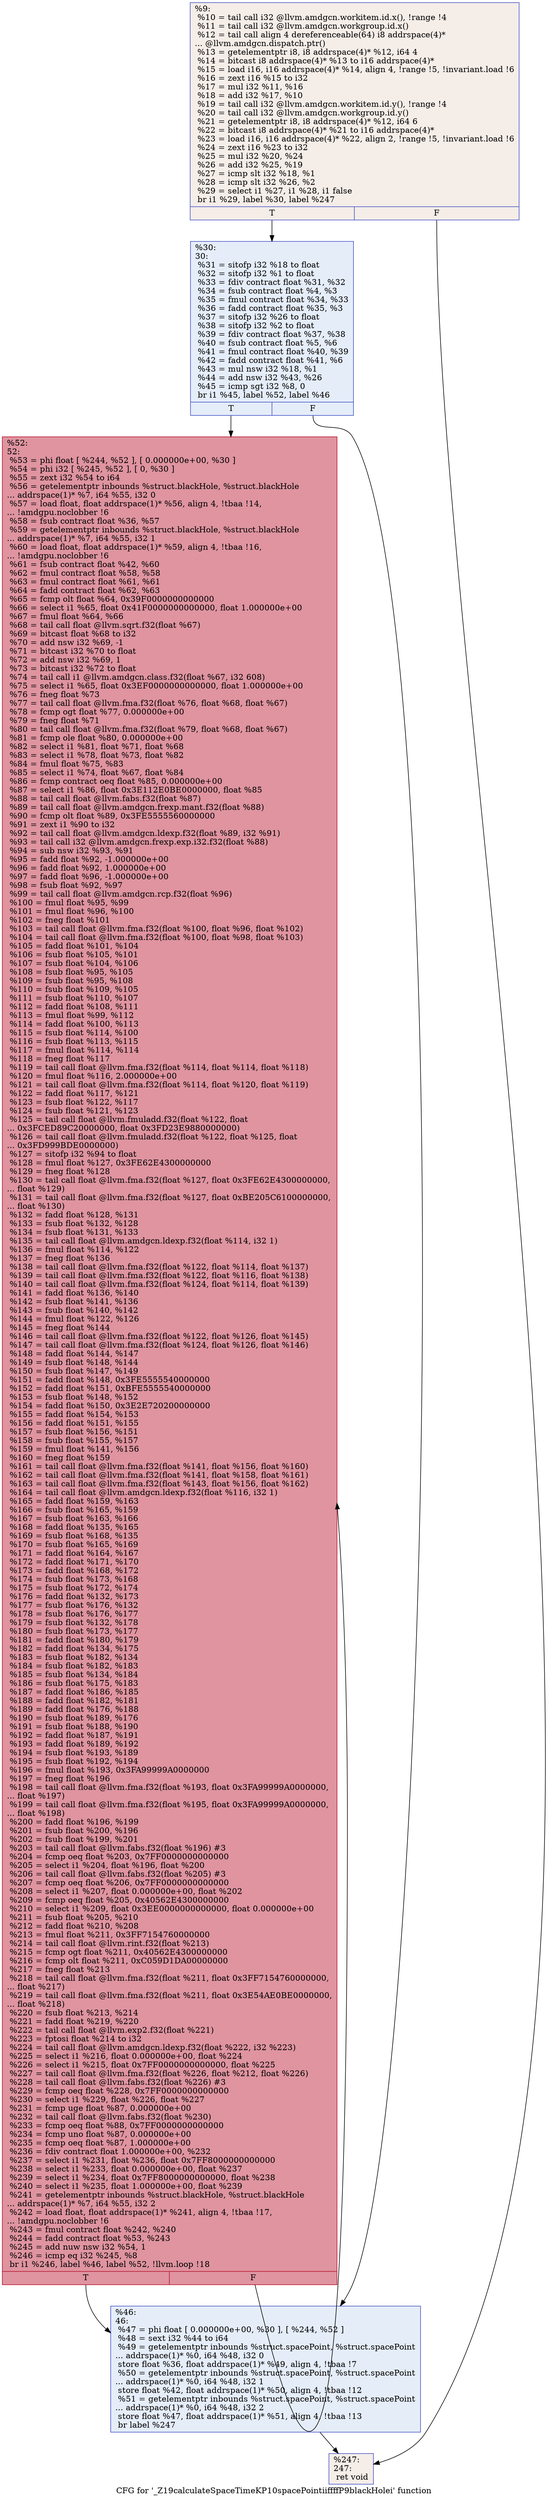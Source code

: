 digraph "CFG for '_Z19calculateSpaceTimeKP10spacePointiiffffP9blackHolei' function" {
	label="CFG for '_Z19calculateSpaceTimeKP10spacePointiiffffP9blackHolei' function";

	Node0x4af5970 [shape=record,color="#3d50c3ff", style=filled, fillcolor="#e8d6cc70",label="{%9:\l  %10 = tail call i32 @llvm.amdgcn.workitem.id.x(), !range !4\l  %11 = tail call i32 @llvm.amdgcn.workgroup.id.x()\l  %12 = tail call align 4 dereferenceable(64) i8 addrspace(4)*\l... @llvm.amdgcn.dispatch.ptr()\l  %13 = getelementptr i8, i8 addrspace(4)* %12, i64 4\l  %14 = bitcast i8 addrspace(4)* %13 to i16 addrspace(4)*\l  %15 = load i16, i16 addrspace(4)* %14, align 4, !range !5, !invariant.load !6\l  %16 = zext i16 %15 to i32\l  %17 = mul i32 %11, %16\l  %18 = add i32 %17, %10\l  %19 = tail call i32 @llvm.amdgcn.workitem.id.y(), !range !4\l  %20 = tail call i32 @llvm.amdgcn.workgroup.id.y()\l  %21 = getelementptr i8, i8 addrspace(4)* %12, i64 6\l  %22 = bitcast i8 addrspace(4)* %21 to i16 addrspace(4)*\l  %23 = load i16, i16 addrspace(4)* %22, align 2, !range !5, !invariant.load !6\l  %24 = zext i16 %23 to i32\l  %25 = mul i32 %20, %24\l  %26 = add i32 %25, %19\l  %27 = icmp slt i32 %18, %1\l  %28 = icmp slt i32 %26, %2\l  %29 = select i1 %27, i1 %28, i1 false\l  br i1 %29, label %30, label %247\l|{<s0>T|<s1>F}}"];
	Node0x4af5970:s0 -> Node0x4af9f10;
	Node0x4af5970:s1 -> Node0x4af9fa0;
	Node0x4af9f10 [shape=record,color="#3d50c3ff", style=filled, fillcolor="#c5d6f270",label="{%30:\l30:                                               \l  %31 = sitofp i32 %18 to float\l  %32 = sitofp i32 %1 to float\l  %33 = fdiv contract float %31, %32\l  %34 = fsub contract float %4, %3\l  %35 = fmul contract float %34, %33\l  %36 = fadd contract float %35, %3\l  %37 = sitofp i32 %26 to float\l  %38 = sitofp i32 %2 to float\l  %39 = fdiv contract float %37, %38\l  %40 = fsub contract float %5, %6\l  %41 = fmul contract float %40, %39\l  %42 = fadd contract float %41, %6\l  %43 = mul nsw i32 %18, %1\l  %44 = add nsw i32 %43, %26\l  %45 = icmp sgt i32 %8, 0\l  br i1 %45, label %52, label %46\l|{<s0>T|<s1>F}}"];
	Node0x4af9f10:s0 -> Node0x4afaa10;
	Node0x4af9f10:s1 -> Node0x4afaa60;
	Node0x4afaa60 [shape=record,color="#3d50c3ff", style=filled, fillcolor="#c5d6f270",label="{%46:\l46:                                               \l  %47 = phi float [ 0.000000e+00, %30 ], [ %244, %52 ]\l  %48 = sext i32 %44 to i64\l  %49 = getelementptr inbounds %struct.spacePoint, %struct.spacePoint\l... addrspace(1)* %0, i64 %48, i32 0\l  store float %36, float addrspace(1)* %49, align 4, !tbaa !7\l  %50 = getelementptr inbounds %struct.spacePoint, %struct.spacePoint\l... addrspace(1)* %0, i64 %48, i32 1\l  store float %42, float addrspace(1)* %50, align 4, !tbaa !12\l  %51 = getelementptr inbounds %struct.spacePoint, %struct.spacePoint\l... addrspace(1)* %0, i64 %48, i32 2\l  store float %47, float addrspace(1)* %51, align 4, !tbaa !13\l  br label %247\l}"];
	Node0x4afaa60 -> Node0x4af9fa0;
	Node0x4afaa10 [shape=record,color="#b70d28ff", style=filled, fillcolor="#b70d2870",label="{%52:\l52:                                               \l  %53 = phi float [ %244, %52 ], [ 0.000000e+00, %30 ]\l  %54 = phi i32 [ %245, %52 ], [ 0, %30 ]\l  %55 = zext i32 %54 to i64\l  %56 = getelementptr inbounds %struct.blackHole, %struct.blackHole\l... addrspace(1)* %7, i64 %55, i32 0\l  %57 = load float, float addrspace(1)* %56, align 4, !tbaa !14,\l... !amdgpu.noclobber !6\l  %58 = fsub contract float %36, %57\l  %59 = getelementptr inbounds %struct.blackHole, %struct.blackHole\l... addrspace(1)* %7, i64 %55, i32 1\l  %60 = load float, float addrspace(1)* %59, align 4, !tbaa !16,\l... !amdgpu.noclobber !6\l  %61 = fsub contract float %42, %60\l  %62 = fmul contract float %58, %58\l  %63 = fmul contract float %61, %61\l  %64 = fadd contract float %62, %63\l  %65 = fcmp olt float %64, 0x39F0000000000000\l  %66 = select i1 %65, float 0x41F0000000000000, float 1.000000e+00\l  %67 = fmul float %64, %66\l  %68 = tail call float @llvm.sqrt.f32(float %67)\l  %69 = bitcast float %68 to i32\l  %70 = add nsw i32 %69, -1\l  %71 = bitcast i32 %70 to float\l  %72 = add nsw i32 %69, 1\l  %73 = bitcast i32 %72 to float\l  %74 = tail call i1 @llvm.amdgcn.class.f32(float %67, i32 608)\l  %75 = select i1 %65, float 0x3EF0000000000000, float 1.000000e+00\l  %76 = fneg float %73\l  %77 = tail call float @llvm.fma.f32(float %76, float %68, float %67)\l  %78 = fcmp ogt float %77, 0.000000e+00\l  %79 = fneg float %71\l  %80 = tail call float @llvm.fma.f32(float %79, float %68, float %67)\l  %81 = fcmp ole float %80, 0.000000e+00\l  %82 = select i1 %81, float %71, float %68\l  %83 = select i1 %78, float %73, float %82\l  %84 = fmul float %75, %83\l  %85 = select i1 %74, float %67, float %84\l  %86 = fcmp contract oeq float %85, 0.000000e+00\l  %87 = select i1 %86, float 0x3E112E0BE0000000, float %85\l  %88 = tail call float @llvm.fabs.f32(float %87)\l  %89 = tail call float @llvm.amdgcn.frexp.mant.f32(float %88)\l  %90 = fcmp olt float %89, 0x3FE5555560000000\l  %91 = zext i1 %90 to i32\l  %92 = tail call float @llvm.amdgcn.ldexp.f32(float %89, i32 %91)\l  %93 = tail call i32 @llvm.amdgcn.frexp.exp.i32.f32(float %88)\l  %94 = sub nsw i32 %93, %91\l  %95 = fadd float %92, -1.000000e+00\l  %96 = fadd float %92, 1.000000e+00\l  %97 = fadd float %96, -1.000000e+00\l  %98 = fsub float %92, %97\l  %99 = tail call float @llvm.amdgcn.rcp.f32(float %96)\l  %100 = fmul float %95, %99\l  %101 = fmul float %96, %100\l  %102 = fneg float %101\l  %103 = tail call float @llvm.fma.f32(float %100, float %96, float %102)\l  %104 = tail call float @llvm.fma.f32(float %100, float %98, float %103)\l  %105 = fadd float %101, %104\l  %106 = fsub float %105, %101\l  %107 = fsub float %104, %106\l  %108 = fsub float %95, %105\l  %109 = fsub float %95, %108\l  %110 = fsub float %109, %105\l  %111 = fsub float %110, %107\l  %112 = fadd float %108, %111\l  %113 = fmul float %99, %112\l  %114 = fadd float %100, %113\l  %115 = fsub float %114, %100\l  %116 = fsub float %113, %115\l  %117 = fmul float %114, %114\l  %118 = fneg float %117\l  %119 = tail call float @llvm.fma.f32(float %114, float %114, float %118)\l  %120 = fmul float %116, 2.000000e+00\l  %121 = tail call float @llvm.fma.f32(float %114, float %120, float %119)\l  %122 = fadd float %117, %121\l  %123 = fsub float %122, %117\l  %124 = fsub float %121, %123\l  %125 = tail call float @llvm.fmuladd.f32(float %122, float\l... 0x3FCED89C20000000, float 0x3FD23E9880000000)\l  %126 = tail call float @llvm.fmuladd.f32(float %122, float %125, float\l... 0x3FD999BDE0000000)\l  %127 = sitofp i32 %94 to float\l  %128 = fmul float %127, 0x3FE62E4300000000\l  %129 = fneg float %128\l  %130 = tail call float @llvm.fma.f32(float %127, float 0x3FE62E4300000000,\l... float %129)\l  %131 = tail call float @llvm.fma.f32(float %127, float 0xBE205C6100000000,\l... float %130)\l  %132 = fadd float %128, %131\l  %133 = fsub float %132, %128\l  %134 = fsub float %131, %133\l  %135 = tail call float @llvm.amdgcn.ldexp.f32(float %114, i32 1)\l  %136 = fmul float %114, %122\l  %137 = fneg float %136\l  %138 = tail call float @llvm.fma.f32(float %122, float %114, float %137)\l  %139 = tail call float @llvm.fma.f32(float %122, float %116, float %138)\l  %140 = tail call float @llvm.fma.f32(float %124, float %114, float %139)\l  %141 = fadd float %136, %140\l  %142 = fsub float %141, %136\l  %143 = fsub float %140, %142\l  %144 = fmul float %122, %126\l  %145 = fneg float %144\l  %146 = tail call float @llvm.fma.f32(float %122, float %126, float %145)\l  %147 = tail call float @llvm.fma.f32(float %124, float %126, float %146)\l  %148 = fadd float %144, %147\l  %149 = fsub float %148, %144\l  %150 = fsub float %147, %149\l  %151 = fadd float %148, 0x3FE5555540000000\l  %152 = fadd float %151, 0xBFE5555540000000\l  %153 = fsub float %148, %152\l  %154 = fadd float %150, 0x3E2E720200000000\l  %155 = fadd float %154, %153\l  %156 = fadd float %151, %155\l  %157 = fsub float %156, %151\l  %158 = fsub float %155, %157\l  %159 = fmul float %141, %156\l  %160 = fneg float %159\l  %161 = tail call float @llvm.fma.f32(float %141, float %156, float %160)\l  %162 = tail call float @llvm.fma.f32(float %141, float %158, float %161)\l  %163 = tail call float @llvm.fma.f32(float %143, float %156, float %162)\l  %164 = tail call float @llvm.amdgcn.ldexp.f32(float %116, i32 1)\l  %165 = fadd float %159, %163\l  %166 = fsub float %165, %159\l  %167 = fsub float %163, %166\l  %168 = fadd float %135, %165\l  %169 = fsub float %168, %135\l  %170 = fsub float %165, %169\l  %171 = fadd float %164, %167\l  %172 = fadd float %171, %170\l  %173 = fadd float %168, %172\l  %174 = fsub float %173, %168\l  %175 = fsub float %172, %174\l  %176 = fadd float %132, %173\l  %177 = fsub float %176, %132\l  %178 = fsub float %176, %177\l  %179 = fsub float %132, %178\l  %180 = fsub float %173, %177\l  %181 = fadd float %180, %179\l  %182 = fadd float %134, %175\l  %183 = fsub float %182, %134\l  %184 = fsub float %182, %183\l  %185 = fsub float %134, %184\l  %186 = fsub float %175, %183\l  %187 = fadd float %186, %185\l  %188 = fadd float %182, %181\l  %189 = fadd float %176, %188\l  %190 = fsub float %189, %176\l  %191 = fsub float %188, %190\l  %192 = fadd float %187, %191\l  %193 = fadd float %189, %192\l  %194 = fsub float %193, %189\l  %195 = fsub float %192, %194\l  %196 = fmul float %193, 0x3FA99999A0000000\l  %197 = fneg float %196\l  %198 = tail call float @llvm.fma.f32(float %193, float 0x3FA99999A0000000,\l... float %197)\l  %199 = tail call float @llvm.fma.f32(float %195, float 0x3FA99999A0000000,\l... float %198)\l  %200 = fadd float %196, %199\l  %201 = fsub float %200, %196\l  %202 = fsub float %199, %201\l  %203 = tail call float @llvm.fabs.f32(float %196) #3\l  %204 = fcmp oeq float %203, 0x7FF0000000000000\l  %205 = select i1 %204, float %196, float %200\l  %206 = tail call float @llvm.fabs.f32(float %205) #3\l  %207 = fcmp oeq float %206, 0x7FF0000000000000\l  %208 = select i1 %207, float 0.000000e+00, float %202\l  %209 = fcmp oeq float %205, 0x40562E4300000000\l  %210 = select i1 %209, float 0x3EE0000000000000, float 0.000000e+00\l  %211 = fsub float %205, %210\l  %212 = fadd float %210, %208\l  %213 = fmul float %211, 0x3FF7154760000000\l  %214 = tail call float @llvm.rint.f32(float %213)\l  %215 = fcmp ogt float %211, 0x40562E4300000000\l  %216 = fcmp olt float %211, 0xC059D1DA00000000\l  %217 = fneg float %213\l  %218 = tail call float @llvm.fma.f32(float %211, float 0x3FF7154760000000,\l... float %217)\l  %219 = tail call float @llvm.fma.f32(float %211, float 0x3E54AE0BE0000000,\l... float %218)\l  %220 = fsub float %213, %214\l  %221 = fadd float %219, %220\l  %222 = tail call float @llvm.exp2.f32(float %221)\l  %223 = fptosi float %214 to i32\l  %224 = tail call float @llvm.amdgcn.ldexp.f32(float %222, i32 %223)\l  %225 = select i1 %216, float 0.000000e+00, float %224\l  %226 = select i1 %215, float 0x7FF0000000000000, float %225\l  %227 = tail call float @llvm.fma.f32(float %226, float %212, float %226)\l  %228 = tail call float @llvm.fabs.f32(float %226) #3\l  %229 = fcmp oeq float %228, 0x7FF0000000000000\l  %230 = select i1 %229, float %226, float %227\l  %231 = fcmp uge float %87, 0.000000e+00\l  %232 = tail call float @llvm.fabs.f32(float %230)\l  %233 = fcmp oeq float %88, 0x7FF0000000000000\l  %234 = fcmp uno float %87, 0.000000e+00\l  %235 = fcmp oeq float %87, 1.000000e+00\l  %236 = fdiv contract float 1.000000e+00, %232\l  %237 = select i1 %231, float %236, float 0x7FF8000000000000\l  %238 = select i1 %233, float 0.000000e+00, float %237\l  %239 = select i1 %234, float 0x7FF8000000000000, float %238\l  %240 = select i1 %235, float 1.000000e+00, float %239\l  %241 = getelementptr inbounds %struct.blackHole, %struct.blackHole\l... addrspace(1)* %7, i64 %55, i32 2\l  %242 = load float, float addrspace(1)* %241, align 4, !tbaa !17,\l... !amdgpu.noclobber !6\l  %243 = fmul contract float %242, %240\l  %244 = fadd contract float %53, %243\l  %245 = add nuw nsw i32 %54, 1\l  %246 = icmp eq i32 %245, %8\l  br i1 %246, label %46, label %52, !llvm.loop !18\l|{<s0>T|<s1>F}}"];
	Node0x4afaa10:s0 -> Node0x4afaa60;
	Node0x4afaa10:s1 -> Node0x4afaa10;
	Node0x4af9fa0 [shape=record,color="#3d50c3ff", style=filled, fillcolor="#e8d6cc70",label="{%247:\l247:                                              \l  ret void\l}"];
}
